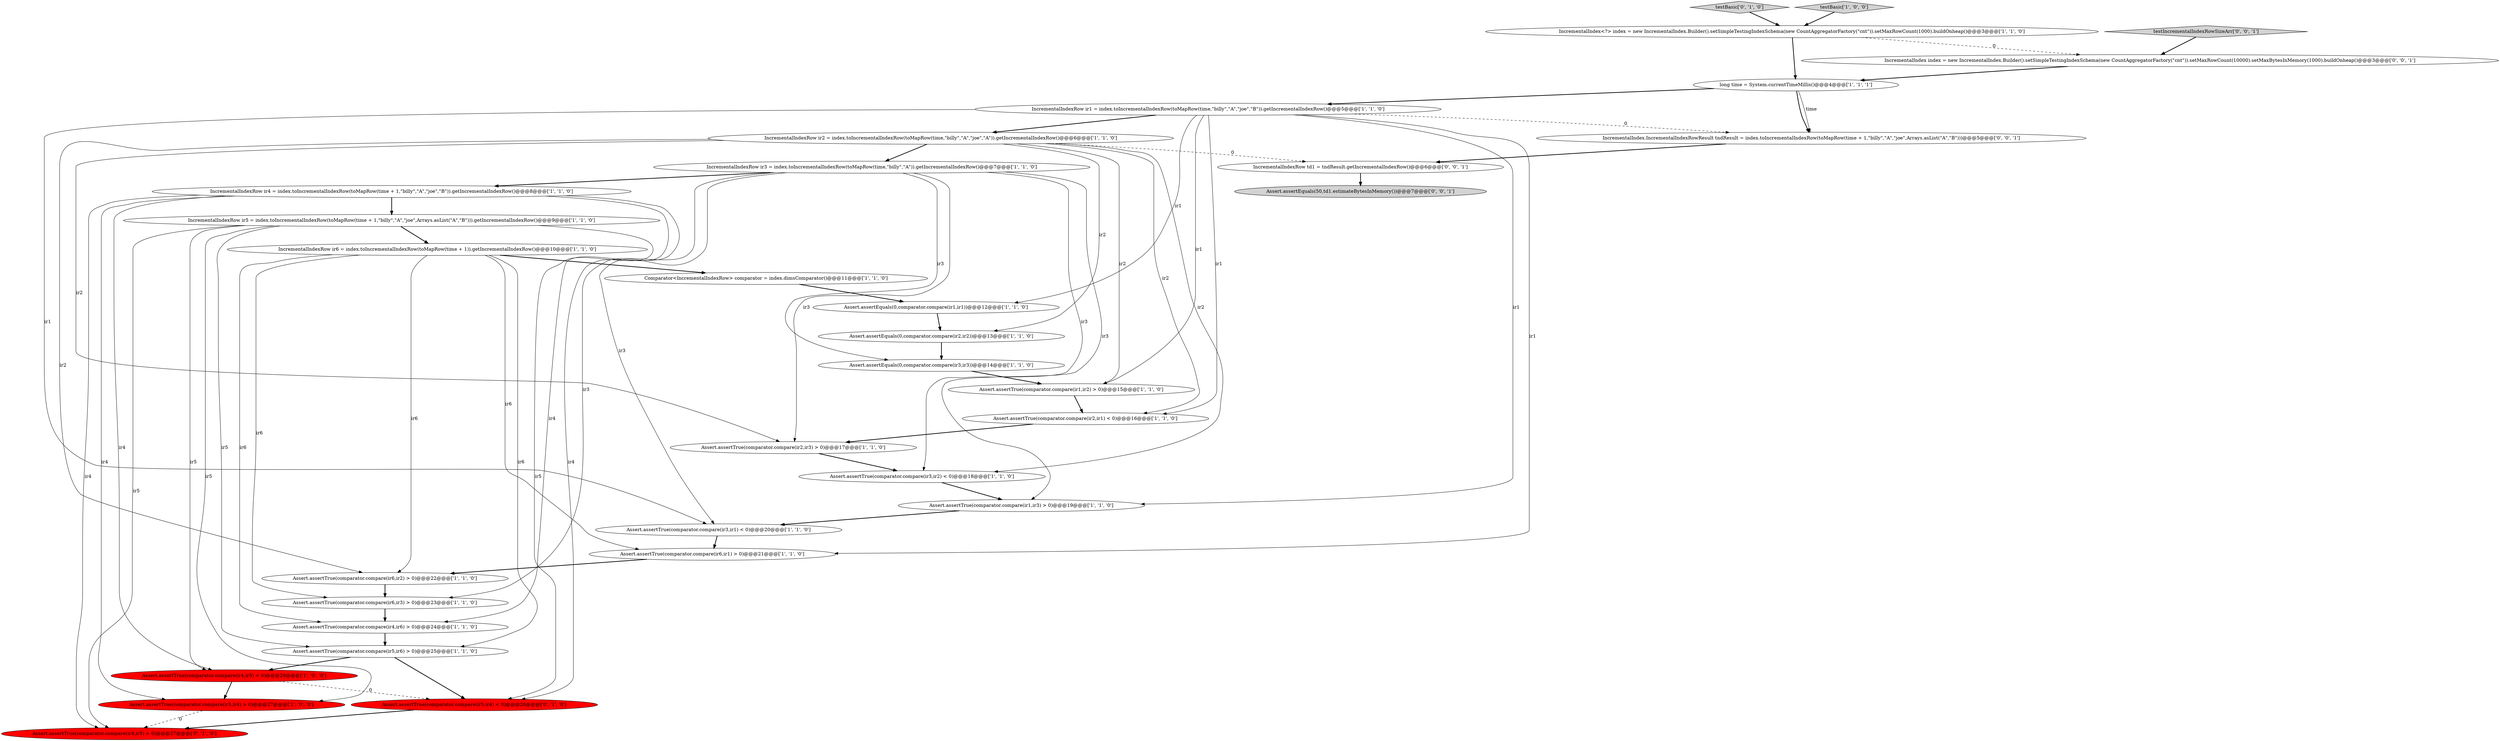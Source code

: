 digraph {
33 [style = filled, label = "IncrementalIndex index = new IncrementalIndex.Builder().setSimpleTestingIndexSchema(new CountAggregatorFactory(\"cnt\")).setMaxRowCount(10000).setMaxBytesInMemory(1000).buildOnheap()@@@3@@@['0', '0', '1']", fillcolor = white, shape = ellipse image = "AAA0AAABBB3BBB"];
6 [style = filled, label = "Assert.assertTrue(comparator.compare(ir4,ir6) > 0)@@@24@@@['1', '1', '0']", fillcolor = white, shape = ellipse image = "AAA0AAABBB1BBB"];
3 [style = filled, label = "Assert.assertTrue(comparator.compare(ir3,ir2) < 0)@@@18@@@['1', '1', '0']", fillcolor = white, shape = ellipse image = "AAA0AAABBB1BBB"];
32 [style = filled, label = "testIncrementalIndexRowSizeArr['0', '0', '1']", fillcolor = lightgray, shape = diamond image = "AAA0AAABBB3BBB"];
12 [style = filled, label = "Assert.assertEquals(0,comparator.compare(ir1,ir1))@@@12@@@['1', '1', '0']", fillcolor = white, shape = ellipse image = "AAA0AAABBB1BBB"];
20 [style = filled, label = "IncrementalIndexRow ir1 = index.toIncrementalIndexRow(toMapRow(time,\"billy\",\"A\",\"joe\",\"B\")).getIncrementalIndexRow()@@@5@@@['1', '1', '0']", fillcolor = white, shape = ellipse image = "AAA0AAABBB1BBB"];
24 [style = filled, label = "IncrementalIndex<?> index = new IncrementalIndex.Builder().setSimpleTestingIndexSchema(new CountAggregatorFactory(\"cnt\")).setMaxRowCount(1000).buildOnheap()@@@3@@@['1', '1', '0']", fillcolor = white, shape = ellipse image = "AAA0AAABBB1BBB"];
2 [style = filled, label = "Assert.assertTrue(comparator.compare(ir5,ir4) > 0)@@@27@@@['1', '0', '0']", fillcolor = red, shape = ellipse image = "AAA1AAABBB1BBB"];
23 [style = filled, label = "Assert.assertTrue(comparator.compare(ir6,ir2) > 0)@@@22@@@['1', '1', '0']", fillcolor = white, shape = ellipse image = "AAA0AAABBB1BBB"];
29 [style = filled, label = "IncrementalIndex.IncrementalIndexRowResult tndResult = index.toIncrementalIndexRow(toMapRow(time + 1,\"billy\",\"A\",\"joe\",Arrays.asList(\"A\",\"B\")))@@@5@@@['0', '0', '1']", fillcolor = white, shape = ellipse image = "AAA0AAABBB3BBB"];
21 [style = filled, label = "long time = System.currentTimeMillis()@@@4@@@['1', '1', '1']", fillcolor = white, shape = ellipse image = "AAA0AAABBB1BBB"];
22 [style = filled, label = "Assert.assertTrue(comparator.compare(ir5,ir6) > 0)@@@25@@@['1', '1', '0']", fillcolor = white, shape = ellipse image = "AAA0AAABBB1BBB"];
9 [style = filled, label = "IncrementalIndexRow ir5 = index.toIncrementalIndexRow(toMapRow(time + 1,\"billy\",\"A\",\"joe\",Arrays.asList(\"A\",\"B\"))).getIncrementalIndexRow()@@@9@@@['1', '1', '0']", fillcolor = white, shape = ellipse image = "AAA0AAABBB1BBB"];
7 [style = filled, label = "Assert.assertTrue(comparator.compare(ir6,ir3) > 0)@@@23@@@['1', '1', '0']", fillcolor = white, shape = ellipse image = "AAA0AAABBB1BBB"];
14 [style = filled, label = "Assert.assertTrue(comparator.compare(ir4,ir5) < 0)@@@26@@@['1', '0', '0']", fillcolor = red, shape = ellipse image = "AAA1AAABBB1BBB"];
26 [style = filled, label = "Assert.assertTrue(comparator.compare(ir5,ir4) < 0)@@@26@@@['0', '1', '0']", fillcolor = red, shape = ellipse image = "AAA1AAABBB2BBB"];
13 [style = filled, label = "Assert.assertTrue(comparator.compare(ir6,ir1) > 0)@@@21@@@['1', '1', '0']", fillcolor = white, shape = ellipse image = "AAA0AAABBB1BBB"];
19 [style = filled, label = "IncrementalIndexRow ir4 = index.toIncrementalIndexRow(toMapRow(time + 1,\"billy\",\"A\",\"joe\",\"B\")).getIncrementalIndexRow()@@@8@@@['1', '1', '0']", fillcolor = white, shape = ellipse image = "AAA0AAABBB1BBB"];
15 [style = filled, label = "Assert.assertEquals(0,comparator.compare(ir3,ir3))@@@14@@@['1', '1', '0']", fillcolor = white, shape = ellipse image = "AAA0AAABBB1BBB"];
30 [style = filled, label = "IncrementalIndexRow td1 = tndResult.getIncrementalIndexRow()@@@6@@@['0', '0', '1']", fillcolor = white, shape = ellipse image = "AAA0AAABBB3BBB"];
16 [style = filled, label = "IncrementalIndexRow ir3 = index.toIncrementalIndexRow(toMapRow(time,\"billy\",\"A\")).getIncrementalIndexRow()@@@7@@@['1', '1', '0']", fillcolor = white, shape = ellipse image = "AAA0AAABBB1BBB"];
17 [style = filled, label = "Assert.assertTrue(comparator.compare(ir2,ir1) < 0)@@@16@@@['1', '1', '0']", fillcolor = white, shape = ellipse image = "AAA0AAABBB1BBB"];
8 [style = filled, label = "Assert.assertEquals(0,comparator.compare(ir2,ir2))@@@13@@@['1', '1', '0']", fillcolor = white, shape = ellipse image = "AAA0AAABBB1BBB"];
27 [style = filled, label = "testBasic['0', '1', '0']", fillcolor = lightgray, shape = diamond image = "AAA0AAABBB2BBB"];
1 [style = filled, label = "Assert.assertTrue(comparator.compare(ir1,ir2) > 0)@@@15@@@['1', '1', '0']", fillcolor = white, shape = ellipse image = "AAA0AAABBB1BBB"];
5 [style = filled, label = "Assert.assertTrue(comparator.compare(ir2,ir3) > 0)@@@17@@@['1', '1', '0']", fillcolor = white, shape = ellipse image = "AAA0AAABBB1BBB"];
25 [style = filled, label = "Assert.assertTrue(comparator.compare(ir1,ir3) > 0)@@@19@@@['1', '1', '0']", fillcolor = white, shape = ellipse image = "AAA0AAABBB1BBB"];
11 [style = filled, label = "Comparator<IncrementalIndexRow> comparator = index.dimsComparator()@@@11@@@['1', '1', '0']", fillcolor = white, shape = ellipse image = "AAA0AAABBB1BBB"];
31 [style = filled, label = "Assert.assertEquals(50,td1.estimateBytesInMemory())@@@7@@@['0', '0', '1']", fillcolor = lightgray, shape = ellipse image = "AAA0AAABBB3BBB"];
28 [style = filled, label = "Assert.assertTrue(comparator.compare(ir4,ir5) > 0)@@@27@@@['0', '1', '0']", fillcolor = red, shape = ellipse image = "AAA1AAABBB2BBB"];
18 [style = filled, label = "IncrementalIndexRow ir2 = index.toIncrementalIndexRow(toMapRow(time,\"billy\",\"A\",\"joe\",\"A\")).getIncrementalIndexRow()@@@6@@@['1', '1', '0']", fillcolor = white, shape = ellipse image = "AAA0AAABBB1BBB"];
4 [style = filled, label = "testBasic['1', '0', '0']", fillcolor = lightgray, shape = diamond image = "AAA0AAABBB1BBB"];
10 [style = filled, label = "IncrementalIndexRow ir6 = index.toIncrementalIndexRow(toMapRow(time + 1)).getIncrementalIndexRow()@@@10@@@['1', '1', '0']", fillcolor = white, shape = ellipse image = "AAA0AAABBB1BBB"];
0 [style = filled, label = "Assert.assertTrue(comparator.compare(ir3,ir1) < 0)@@@20@@@['1', '1', '0']", fillcolor = white, shape = ellipse image = "AAA0AAABBB1BBB"];
25->0 [style = bold, label=""];
5->3 [style = bold, label=""];
22->26 [style = bold, label=""];
18->1 [style = solid, label="ir2"];
17->5 [style = bold, label=""];
4->24 [style = bold, label=""];
8->15 [style = bold, label=""];
0->13 [style = bold, label=""];
29->30 [style = bold, label=""];
6->22 [style = bold, label=""];
24->33 [style = dashed, label="0"];
3->25 [style = bold, label=""];
21->29 [style = solid, label="time"];
18->30 [style = dashed, label="0"];
18->3 [style = solid, label="ir2"];
10->13 [style = solid, label="ir6"];
16->5 [style = solid, label="ir3"];
20->0 [style = solid, label="ir1"];
11->12 [style = bold, label=""];
19->2 [style = solid, label="ir4"];
9->10 [style = bold, label=""];
19->26 [style = solid, label="ir4"];
16->19 [style = bold, label=""];
20->12 [style = solid, label="ir1"];
32->33 [style = bold, label=""];
20->1 [style = solid, label="ir1"];
20->13 [style = solid, label="ir1"];
16->0 [style = solid, label="ir3"];
1->17 [style = bold, label=""];
9->14 [style = solid, label="ir5"];
14->26 [style = dashed, label="0"];
20->29 [style = dashed, label="0"];
20->18 [style = bold, label=""];
18->17 [style = solid, label="ir2"];
9->2 [style = solid, label="ir5"];
16->25 [style = solid, label="ir3"];
20->17 [style = solid, label="ir1"];
10->11 [style = bold, label=""];
21->20 [style = bold, label=""];
21->29 [style = bold, label=""];
18->23 [style = solid, label="ir2"];
19->6 [style = solid, label="ir4"];
16->7 [style = solid, label="ir3"];
24->21 [style = bold, label=""];
19->9 [style = bold, label=""];
19->28 [style = solid, label="ir4"];
30->31 [style = bold, label=""];
12->8 [style = bold, label=""];
16->3 [style = solid, label="ir3"];
9->26 [style = solid, label="ir5"];
7->6 [style = bold, label=""];
18->8 [style = solid, label="ir2"];
10->23 [style = solid, label="ir6"];
10->22 [style = solid, label="ir6"];
13->23 [style = bold, label=""];
2->28 [style = dashed, label="0"];
19->14 [style = solid, label="ir4"];
27->24 [style = bold, label=""];
14->2 [style = bold, label=""];
23->7 [style = bold, label=""];
10->7 [style = solid, label="ir6"];
26->28 [style = bold, label=""];
9->28 [style = solid, label="ir5"];
22->14 [style = bold, label=""];
33->21 [style = bold, label=""];
18->5 [style = solid, label="ir2"];
20->25 [style = solid, label="ir1"];
9->22 [style = solid, label="ir5"];
16->15 [style = solid, label="ir3"];
10->6 [style = solid, label="ir6"];
15->1 [style = bold, label=""];
18->16 [style = bold, label=""];
}
